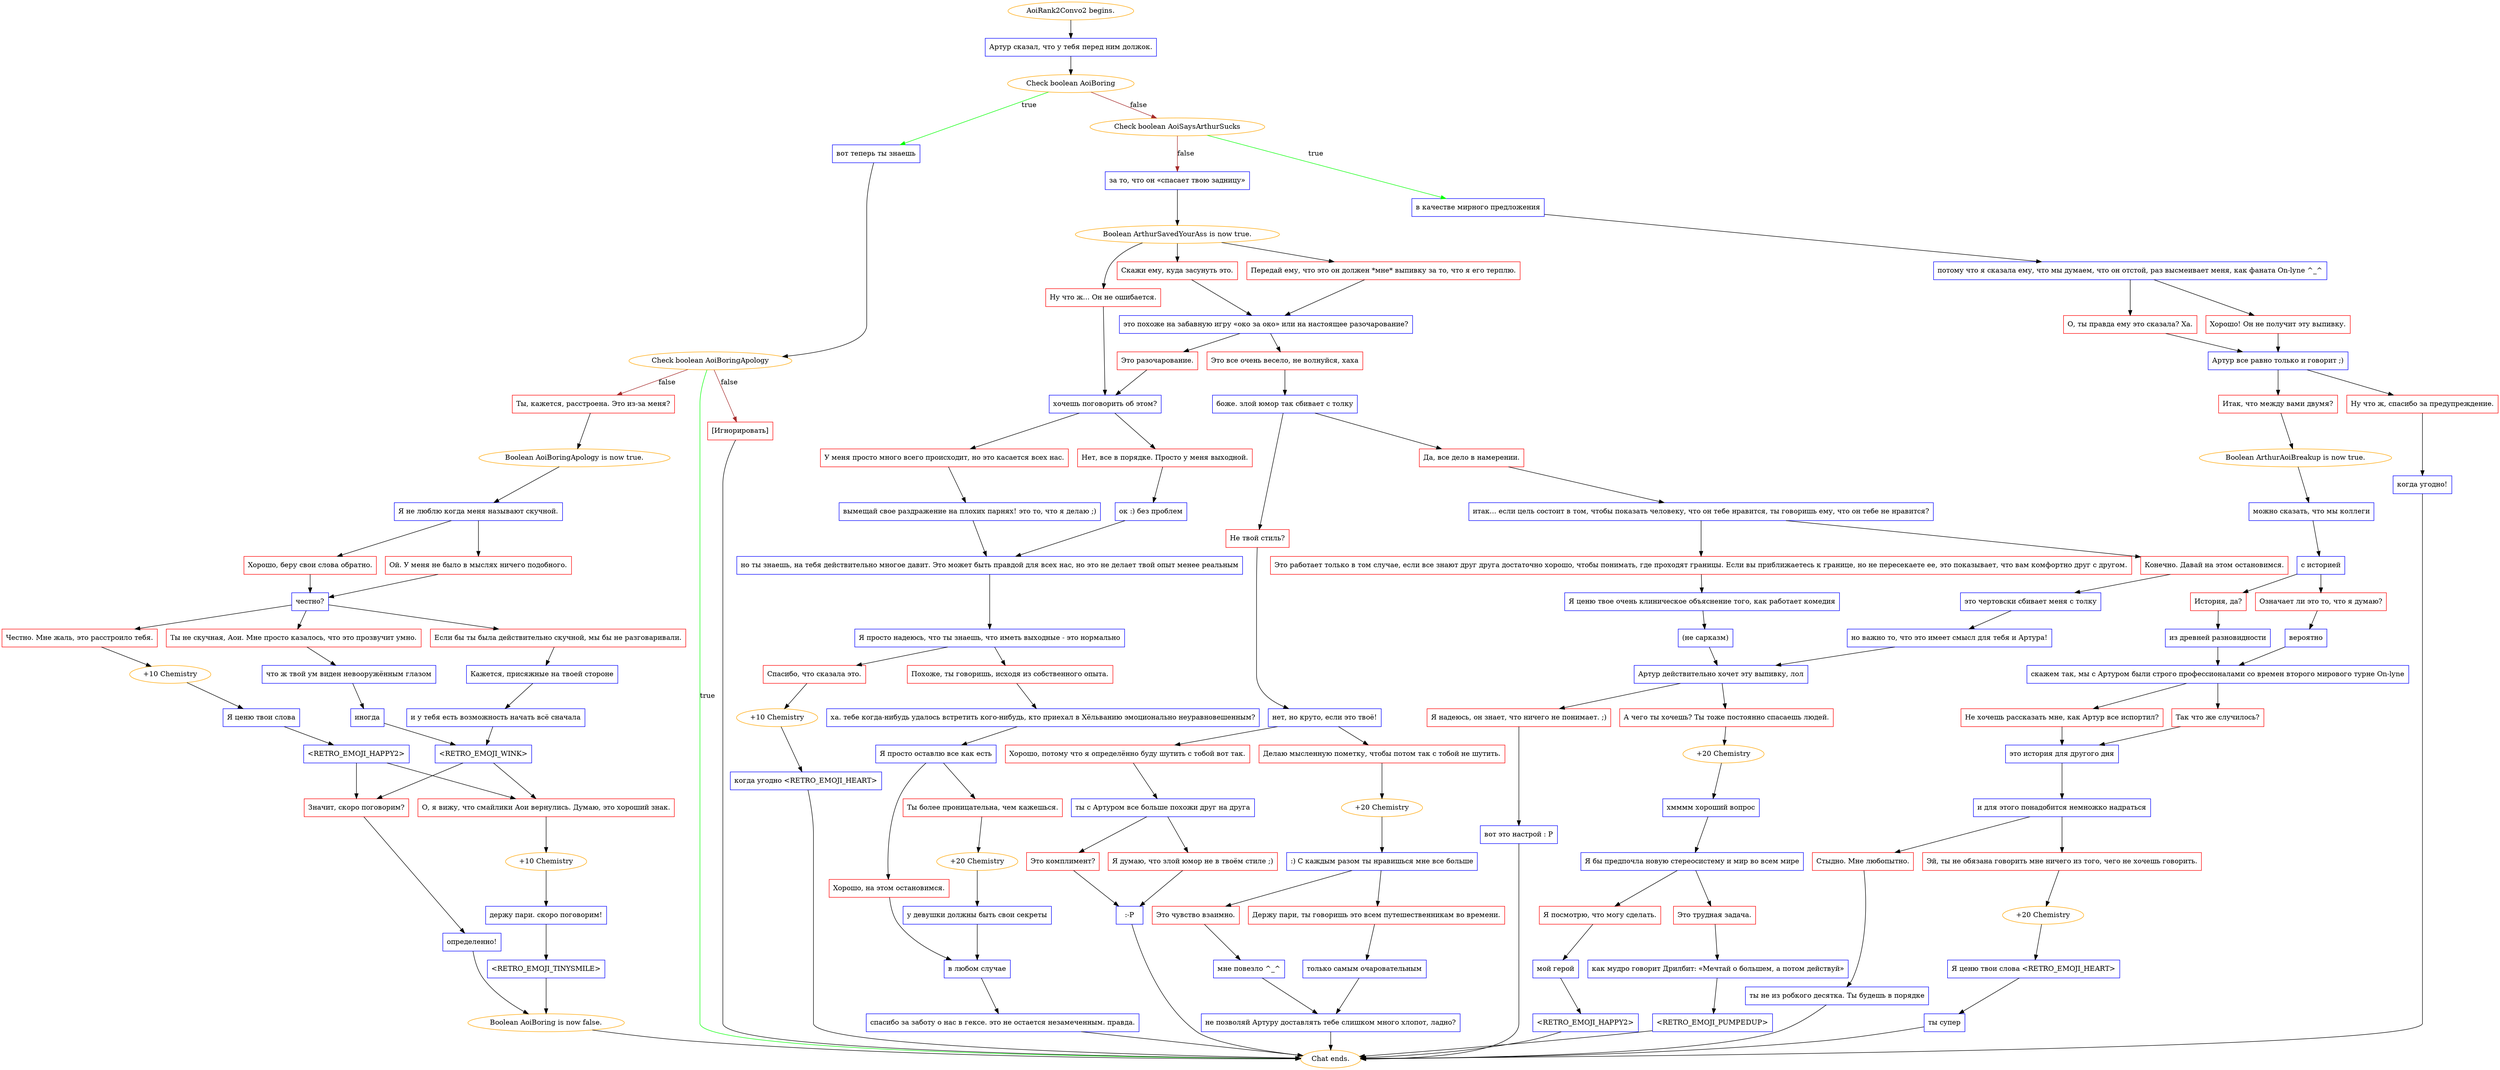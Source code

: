 digraph {
	"AoiRank2Convo2 begins." [color=orange];
		"AoiRank2Convo2 begins." -> j804922181;
	j804922181 [label="Артур сказал, что у тебя перед ним должок.",shape=box,color=blue];
		j804922181 -> j1813516089;
	j1813516089 [label="Check boolean AoiBoring",color=orange];
		j1813516089 -> j1764869707 [label=true,color=green];
		j1813516089 -> j465871379 [label=false,color=brown];
	j1764869707 [label="вот теперь ты знаешь",shape=box,color=blue];
		j1764869707 -> j2848214661;
	j465871379 [label="Check boolean AoiSaysArthurSucks",color=orange];
		j465871379 -> j3480392964 [label=true,color=green];
		j465871379 -> j933225305 [label=false,color=brown];
	j2848214661 [label="Check boolean AoiBoringApology",color=orange];
		j2848214661 -> "Chat ends." [label=true,color=green];
		j2848214661 -> j1257498692 [label=false,color=brown];
		j2848214661 -> j3432236701 [label=false,color=brown];
	j3480392964 [label="в качестве мирного предложения",shape=box,color=blue];
		j3480392964 -> j1278264286;
	j933225305 [label="за то, что он «спасает твою задницу»",shape=box,color=blue];
		j933225305 -> j181488844;
	"Chat ends." [color=orange];
	j1257498692 [label="Ты, кажется, расстроена. Это из-за меня?",shape=box,color=red];
		j1257498692 -> j1277334321;
	j3432236701 [label="[Игнорировать]",shape=box,color=red];
		j3432236701 -> "Chat ends.";
	j1278264286 [label="потому что я сказала ему, что мы думаем, что он отстой, раз высмеивает меня, как фаната On-lyne ^_^",shape=box,color=blue];
		j1278264286 -> j3709502565;
		j1278264286 -> j3571460902;
	j181488844 [label="Boolean ArthurSavedYourAss is now true.",color=orange];
		j181488844 -> j688183216;
		j181488844 -> j2200014820;
		j181488844 -> j2051867063;
	j1277334321 [label="Boolean AoiBoringApology is now true.",color=orange];
		j1277334321 -> j3337160517;
	j3709502565 [label="Хорошо! Он не получит эту выпивку.",shape=box,color=red];
		j3709502565 -> j4285865020;
	j3571460902 [label="О, ты правда ему это сказала? Ха.",shape=box,color=red];
		j3571460902 -> j4285865020;
	j688183216 [label="Ну что ж... Он не ошибается.",shape=box,color=red];
		j688183216 -> j1186168232;
	j2200014820 [label="Скажи ему, куда засунуть это.",shape=box,color=red];
		j2200014820 -> j1087438245;
	j2051867063 [label="Передай ему, что это он должен *мне* выпивку за то, что я его терплю.",shape=box,color=red];
		j2051867063 -> j1087438245;
	j3337160517 [label="Я не люблю когда меня называют скучной.",shape=box,color=blue];
		j3337160517 -> j4202933378;
		j3337160517 -> j3604706084;
	j4285865020 [label="Артур все равно только и говорит ;)",shape=box,color=blue];
		j4285865020 -> j2119541182;
		j4285865020 -> j1521098036;
	j1186168232 [label="хочешь поговорить об этом?",shape=box,color=blue];
		j1186168232 -> j1837828385;
		j1186168232 -> j1588385705;
	j1087438245 [label="это похоже на забавную игру «око за око» или на настоящее разочарование?",shape=box,color=blue];
		j1087438245 -> j2382229397;
		j1087438245 -> j683214843;
	j4202933378 [label="Ой. У меня не было в мыслях ничего подобного.",shape=box,color=red];
		j4202933378 -> j1909669407;
	j3604706084 [label="Хорошо, беру свои слова обратно.",shape=box,color=red];
		j3604706084 -> j1909669407;
	j2119541182 [label="Ну что ж, спасибо за предупреждение.",shape=box,color=red];
		j2119541182 -> j1952485986;
	j1521098036 [label="Итак, что между вами двумя?",shape=box,color=red];
		j1521098036 -> j1868719005;
	j1837828385 [label="Нет, все в порядке. Просто у меня выходной.",shape=box,color=red];
		j1837828385 -> j3935100604;
	j1588385705 [label="У меня просто много всего происходит, но это касается всех нас.",shape=box,color=red];
		j1588385705 -> j3664629472;
	j2382229397 [label="Это разочарование.",shape=box,color=red];
		j2382229397 -> j1186168232;
	j683214843 [label="Это все очень весело, не волнуйся, хаха",shape=box,color=red];
		j683214843 -> j816349556;
	j1909669407 [label="честно?",shape=box,color=blue];
		j1909669407 -> j1103698441;
		j1909669407 -> j3358811061;
		j1909669407 -> j257396289;
	j1952485986 [label="когда угодно!",shape=box,color=blue];
		j1952485986 -> "Chat ends.";
	j1868719005 [label="Boolean ArthurAoiBreakup is now true.",color=orange];
		j1868719005 -> j1812597454;
	j3935100604 [label="ок :) без проблем",shape=box,color=blue];
		j3935100604 -> j3251978190;
	j3664629472 [label="вымещай свое раздражение на плохих парнях! это то, что я делаю ;)",shape=box,color=blue];
		j3664629472 -> j3251978190;
	j816349556 [label="боже. злой юмор так сбивает с толку",shape=box,color=blue];
		j816349556 -> j259708453;
		j816349556 -> j747621701;
	j1103698441 [label="Честно. Мне жаль, это расстроило тебя.",shape=box,color=red];
		j1103698441 -> j943194861;
	j3358811061 [label="Ты не скучная, Аои. Мне просто казалось, что это прозвучит умно.",shape=box,color=red];
		j3358811061 -> j240871846;
	j257396289 [label="Если бы ты была действительно скучной, мы бы не разговаривали.",shape=box,color=red];
		j257396289 -> j2284119090;
	j1812597454 [label="можно сказать, что мы коллеги",shape=box,color=blue];
		j1812597454 -> j1733802118;
	j3251978190 [label="но ты знаешь, на тебя действительно многое давит. Это может быть правдой для всех нас, но это не делает твой опыт менее реальным",shape=box,color=blue];
		j3251978190 -> j1946579516;
	j259708453 [label="Не твой стиль?",shape=box,color=red];
		j259708453 -> j1423052330;
	j747621701 [label="Да, все дело в намерении.",shape=box,color=red];
		j747621701 -> j4252937151;
	j943194861 [label="+10 Chemistry",color=orange];
		j943194861 -> j521260867;
	j240871846 [label="что ж твой ум виден невооружённым глазом",shape=box,color=blue];
		j240871846 -> j2471113999;
	j2284119090 [label="Кажется, присяжные на твоей стороне",shape=box,color=blue];
		j2284119090 -> j1551089697;
	j1733802118 [label="с историей",shape=box,color=blue];
		j1733802118 -> j1843952613;
		j1733802118 -> j1788458301;
	j1946579516 [label="Я просто надеюсь, что ты знаешь, что иметь выходные - это нормально",shape=box,color=blue];
		j1946579516 -> j4253501258;
		j1946579516 -> j483000897;
	j1423052330 [label="нет, но круто, если это твоё!",shape=box,color=blue];
		j1423052330 -> j3344352180;
		j1423052330 -> j3586617908;
	j4252937151 [label="итак... если цель состоит в том, чтобы показать человеку, что он тебе нравится, ты говоришь ему, что он тебе не нравится?",shape=box,color=blue];
		j4252937151 -> j372617873;
		j4252937151 -> j3414432169;
	j521260867 [label="Я ценю твои слова",shape=box,color=blue];
		j521260867 -> j915643679;
	j2471113999 [label="иногда",shape=box,color=blue];
		j2471113999 -> j242158032;
	j1551089697 [label="и у тебя есть возможность начать всё сначала",shape=box,color=blue];
		j1551089697 -> j242158032;
	j1843952613 [label="Означает ли это то, что я думаю?",shape=box,color=red];
		j1843952613 -> j4153101374;
	j1788458301 [label="История, да?",shape=box,color=red];
		j1788458301 -> j1143567646;
	j4253501258 [label="Спасибо, что сказала это.",shape=box,color=red];
		j4253501258 -> j2294388676;
	j483000897 [label="Похоже, ты говоришь, исходя из собственного опыта.",shape=box,color=red];
		j483000897 -> j1199118807;
	j3344352180 [label="Делаю мысленную пометку, чтобы потом так с тобой не шутить.",shape=box,color=red];
		j3344352180 -> j4131633516;
	j3586617908 [label="Хорошо, потому что я определённо буду шутить с тобой вот так.",shape=box,color=red];
		j3586617908 -> j3700324288;
	j372617873 [label="Это работает только в том случае, если все знают друг друга достаточно хорошо, чтобы понимать, где проходят границы. Если вы приближаетесь к границе, но не пересекаете ее, это показывает, что вам комфортно друг с другом.",shape=box,color=red];
		j372617873 -> j1704624719;
	j3414432169 [label="Конечно. Давай на этом остановимся.",shape=box,color=red];
		j3414432169 -> j1175849264;
	j915643679 [label="<RETRO_EMOJI_HAPPY2>",shape=box,color=blue];
		j915643679 -> j1847803706;
		j915643679 -> j2941210274;
	j242158032 [label="<RETRO_EMOJI_WINK>",shape=box,color=blue];
		j242158032 -> j1847803706;
		j242158032 -> j2941210274;
	j4153101374 [label="вероятно",shape=box,color=blue];
		j4153101374 -> j3863895610;
	j1143567646 [label="из древней разновидности",shape=box,color=blue];
		j1143567646 -> j3863895610;
	j2294388676 [label="+10 Chemistry",color=orange];
		j2294388676 -> j2461697176;
	j1199118807 [label="ха. тебе когда-нибудь удалось встретить кого-нибудь, кто приехал в Хёльванию эмоционально неуравновешенным?",shape=box,color=blue];
		j1199118807 -> j3718076528;
	j4131633516 [label="+20 Chemistry",color=orange];
		j4131633516 -> j3088485104;
	j3700324288 [label="ты с Артуром все больше похожи друг на друга",shape=box,color=blue];
		j3700324288 -> j1768367594;
		j3700324288 -> j2739240993;
	j1704624719 [label="Я ценю твое очень клиническое объяснение того, как работает комедия",shape=box,color=blue];
		j1704624719 -> j1124341155;
	j1175849264 [label="это чертовски сбивает меня с толку",shape=box,color=blue];
		j1175849264 -> j977764178;
	j1847803706 [label="Значит, скоро поговорим?",shape=box,color=red];
		j1847803706 -> j3540396099;
	j2941210274 [label="О, я вижу, что смайлики Аои вернулись. Думаю, это хороший знак.",shape=box,color=red];
		j2941210274 -> j3784687230;
	j3863895610 [label="скажем так, мы с Артуром были строго профессионалами со времен второго мирового турне On-lyne",shape=box,color=blue];
		j3863895610 -> j21152038;
		j3863895610 -> j2902969603;
	j2461697176 [label="когда угодно <RETRO_EMOJI_HEART>",shape=box,color=blue];
		j2461697176 -> "Chat ends.";
	j3718076528 [label="Я просто оставлю все как есть",shape=box,color=blue];
		j3718076528 -> j3554597165;
		j3718076528 -> j4078989922;
	j3088485104 [label=":) С каждым разом ты нравишься мне все больше",shape=box,color=blue];
		j3088485104 -> j3404241362;
		j3088485104 -> j1006009861;
	j1768367594 [label="Это комплимент?",shape=box,color=red];
		j1768367594 -> j353427324;
	j2739240993 [label="Я думаю, что злой юмор не в твоём стиле ;)",shape=box,color=red];
		j2739240993 -> j353427324;
	j1124341155 [label="(не сарказм)",shape=box,color=blue];
		j1124341155 -> j2709122408;
	j977764178 [label="но важно то, что это имеет смысл для тебя и Артура!",shape=box,color=blue];
		j977764178 -> j2709122408;
	j3540396099 [label="определенно!",shape=box,color=blue];
		j3540396099 -> j1984221796;
	j3784687230 [label="+10 Chemistry",color=orange];
		j3784687230 -> j4005938628;
	j21152038 [label="Так что же случилось?",shape=box,color=red];
		j21152038 -> j3196775150;
	j2902969603 [label="Не хочешь рассказать мне, как Артур все испортил?",shape=box,color=red];
		j2902969603 -> j3196775150;
	j3554597165 [label="Ты более проницательна, чем кажешься.",shape=box,color=red];
		j3554597165 -> j1031814706;
	j4078989922 [label="Хорошо, на этом остановимся.",shape=box,color=red];
		j4078989922 -> j2376328373;
	j3404241362 [label="Это чувство взаимно.",shape=box,color=red];
		j3404241362 -> j449792675;
	j1006009861 [label="Держу пари, ты говоришь это всем путешественникам во времени.",shape=box,color=red];
		j1006009861 -> j2872860380;
	j353427324 [label=":-Р",shape=box,color=blue];
		j353427324 -> "Chat ends.";
	j2709122408 [label="Артур действительно хочет эту выпивку, лол",shape=box,color=blue];
		j2709122408 -> j2805235224;
		j2709122408 -> j1319084162;
	j1984221796 [label="Boolean AoiBoring is now false.",color=orange];
		j1984221796 -> "Chat ends.";
	j4005938628 [label="держу пари. скоро поговорим!",shape=box,color=blue];
		j4005938628 -> j3248434141;
	j3196775150 [label="это история для другого дня",shape=box,color=blue];
		j3196775150 -> j2567866631;
	j1031814706 [label="+20 Chemistry",color=orange];
		j1031814706 -> j1559101729;
	j2376328373 [label="в любом случае",shape=box,color=blue];
		j2376328373 -> j714644076;
	j449792675 [label="мне повезло ^_^",shape=box,color=blue];
		j449792675 -> j3109662333;
	j2872860380 [label="только самым очаровательным",shape=box,color=blue];
		j2872860380 -> j3109662333;
	j2805235224 [label="Я надеюсь, он знает, что ничего не понимает. ;)",shape=box,color=red];
		j2805235224 -> j3155500537;
	j1319084162 [label="А чего ты хочешь? Ты тоже постоянно спасаешь людей.",shape=box,color=red];
		j1319084162 -> j14848833;
	j3248434141 [label="<RETRO_EMOJI_TINYSMILE>",shape=box,color=blue];
		j3248434141 -> j1984221796;
	j2567866631 [label="и для этого понадобится немножко надраться",shape=box,color=blue];
		j2567866631 -> j1655572451;
		j2567866631 -> j345264243;
	j1559101729 [label="у девушки должны быть свои секреты",shape=box,color=blue];
		j1559101729 -> j2376328373;
	j714644076 [label="спасибо за заботу о нас в гексе. это не остается незамеченным. правда.",shape=box,color=blue];
		j714644076 -> "Chat ends.";
	j3109662333 [label="не позволяй Артуру доставлять тебе слишком много хлопот, ладно?",shape=box,color=blue];
		j3109662333 -> "Chat ends.";
	j3155500537 [label="вот это настрой : P",shape=box,color=blue];
		j3155500537 -> "Chat ends.";
	j14848833 [label="+20 Chemistry",color=orange];
		j14848833 -> j2009775821;
	j1655572451 [label="Эй, ты не обязана говорить мне ничего из того, чего не хочешь говорить.",shape=box,color=red];
		j1655572451 -> j4231748456;
	j345264243 [label="Стыдно. Мне любопытно.",shape=box,color=red];
		j345264243 -> j1651898644;
	j2009775821 [label="хмммм хороший вопрос",shape=box,color=blue];
		j2009775821 -> j869915413;
	j4231748456 [label="+20 Chemistry",color=orange];
		j4231748456 -> j1898438524;
	j1651898644 [label="ты не из робкого десятка. Ты будешь в порядке",shape=box,color=blue];
		j1651898644 -> "Chat ends.";
	j869915413 [label="Я бы предпочла новую стереосистему и мир во всем мире",shape=box,color=blue];
		j869915413 -> j2361407270;
		j869915413 -> j1341701253;
	j1898438524 [label="Я ценю твои слова <RETRO_EMOJI_HEART>",shape=box,color=blue];
		j1898438524 -> j1687837030;
	j2361407270 [label="Я посмотрю, что могу сделать.",shape=box,color=red];
		j2361407270 -> j2801324301;
	j1341701253 [label="Это трудная задача.",shape=box,color=red];
		j1341701253 -> j3844176990;
	j1687837030 [label="ты супер",shape=box,color=blue];
		j1687837030 -> "Chat ends.";
	j2801324301 [label="мой герой",shape=box,color=blue];
		j2801324301 -> j2682020255;
	j3844176990 [label="как мудро говорит Дрилбит: «Мечтай о большем, а потом действуй»",shape=box,color=blue];
		j3844176990 -> j2705132100;
	j2682020255 [label="<RETRO_EMOJI_HAPPY2>",shape=box,color=blue];
		j2682020255 -> "Chat ends.";
	j2705132100 [label="<RETRO_EMOJI_PUMPEDUP>",shape=box,color=blue];
		j2705132100 -> "Chat ends.";
}
